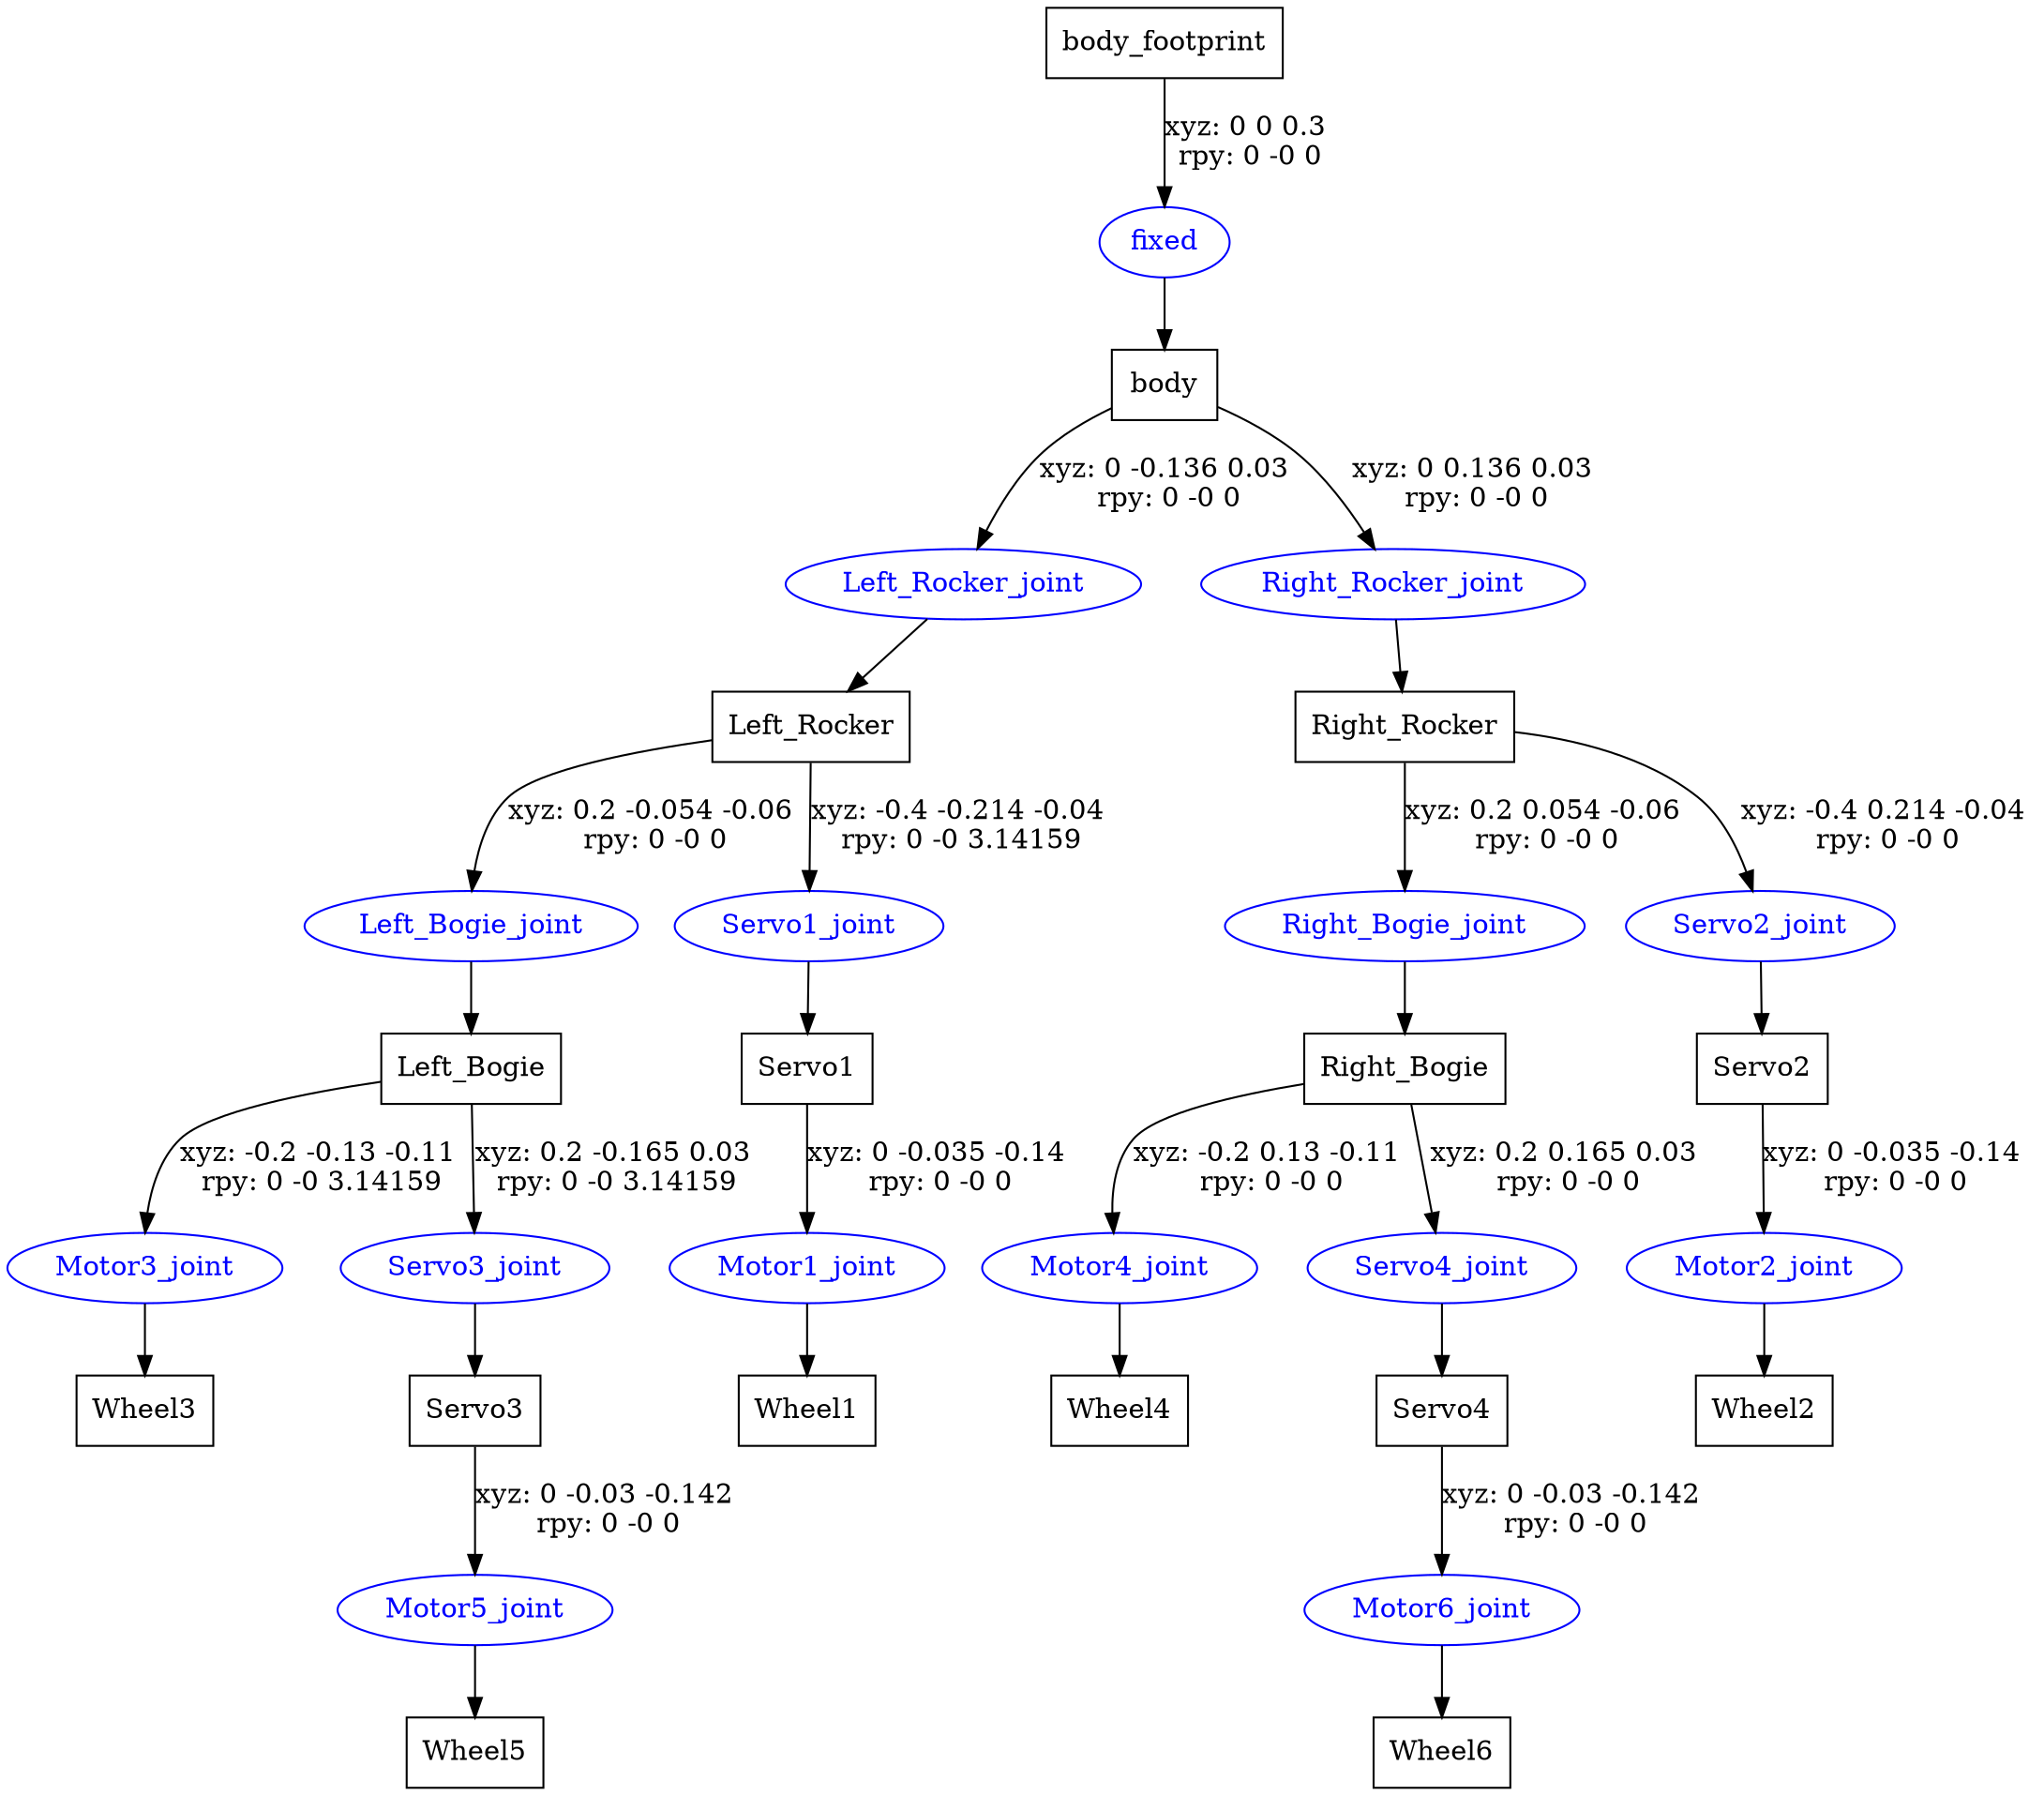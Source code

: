 digraph G {
node [shape=box];
"body_footprint" [label="body_footprint"];
"body" [label="body"];
"Left_Rocker" [label="Left_Rocker"];
"Left_Bogie" [label="Left_Bogie"];
"Wheel3" [label="Wheel3"];
"Servo3" [label="Servo3"];
"Wheel5" [label="Wheel5"];
"Servo1" [label="Servo1"];
"Wheel1" [label="Wheel1"];
"Right_Rocker" [label="Right_Rocker"];
"Right_Bogie" [label="Right_Bogie"];
"Wheel4" [label="Wheel4"];
"Servo4" [label="Servo4"];
"Wheel6" [label="Wheel6"];
"Servo2" [label="Servo2"];
"Wheel2" [label="Wheel2"];
node [shape=ellipse, color=blue, fontcolor=blue];
"body_footprint" -> "fixed" [label="xyz: 0 0 0.3 \nrpy: 0 -0 0"]
"fixed" -> "body"
"body" -> "Left_Rocker_joint" [label="xyz: 0 -0.136 0.03 \nrpy: 0 -0 0"]
"Left_Rocker_joint" -> "Left_Rocker"
"Left_Rocker" -> "Left_Bogie_joint" [label="xyz: 0.2 -0.054 -0.06 \nrpy: 0 -0 0"]
"Left_Bogie_joint" -> "Left_Bogie"
"Left_Bogie" -> "Motor3_joint" [label="xyz: -0.2 -0.13 -0.11 \nrpy: 0 -0 3.14159"]
"Motor3_joint" -> "Wheel3"
"Left_Bogie" -> "Servo3_joint" [label="xyz: 0.2 -0.165 0.03 \nrpy: 0 -0 3.14159"]
"Servo3_joint" -> "Servo3"
"Servo3" -> "Motor5_joint" [label="xyz: 0 -0.03 -0.142 \nrpy: 0 -0 0"]
"Motor5_joint" -> "Wheel5"
"Left_Rocker" -> "Servo1_joint" [label="xyz: -0.4 -0.214 -0.04 \nrpy: 0 -0 3.14159"]
"Servo1_joint" -> "Servo1"
"Servo1" -> "Motor1_joint" [label="xyz: 0 -0.035 -0.14 \nrpy: 0 -0 0"]
"Motor1_joint" -> "Wheel1"
"body" -> "Right_Rocker_joint" [label="xyz: 0 0.136 0.03 \nrpy: 0 -0 0"]
"Right_Rocker_joint" -> "Right_Rocker"
"Right_Rocker" -> "Right_Bogie_joint" [label="xyz: 0.2 0.054 -0.06 \nrpy: 0 -0 0"]
"Right_Bogie_joint" -> "Right_Bogie"
"Right_Bogie" -> "Motor4_joint" [label="xyz: -0.2 0.13 -0.11 \nrpy: 0 -0 0"]
"Motor4_joint" -> "Wheel4"
"Right_Bogie" -> "Servo4_joint" [label="xyz: 0.2 0.165 0.03 \nrpy: 0 -0 0"]
"Servo4_joint" -> "Servo4"
"Servo4" -> "Motor6_joint" [label="xyz: 0 -0.03 -0.142 \nrpy: 0 -0 0"]
"Motor6_joint" -> "Wheel6"
"Right_Rocker" -> "Servo2_joint" [label="xyz: -0.4 0.214 -0.04 \nrpy: 0 -0 0"]
"Servo2_joint" -> "Servo2"
"Servo2" -> "Motor2_joint" [label="xyz: 0 -0.035 -0.14 \nrpy: 0 -0 0"]
"Motor2_joint" -> "Wheel2"
}
